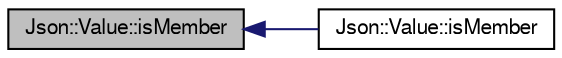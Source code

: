 digraph "Json::Value::isMember"
{
  edge [fontname="FreeSans",fontsize="10",labelfontname="FreeSans",labelfontsize="10"];
  node [fontname="FreeSans",fontsize="10",shape=record];
  rankdir="LR";
  Node1 [label="Json::Value::isMember",height=0.2,width=0.4,color="black", fillcolor="grey75", style="filled" fontcolor="black"];
  Node1 -> Node2 [dir="back",color="midnightblue",fontsize="10",style="solid",fontname="FreeSans"];
  Node2 [label="Json::Value::isMember",height=0.2,width=0.4,color="black", fillcolor="white", style="filled",URL="$class_json_1_1_value.html#af728b5738aaa133f3aad2e39dc4f415e",tooltip="Return true if the object has a member named key. "];
}
